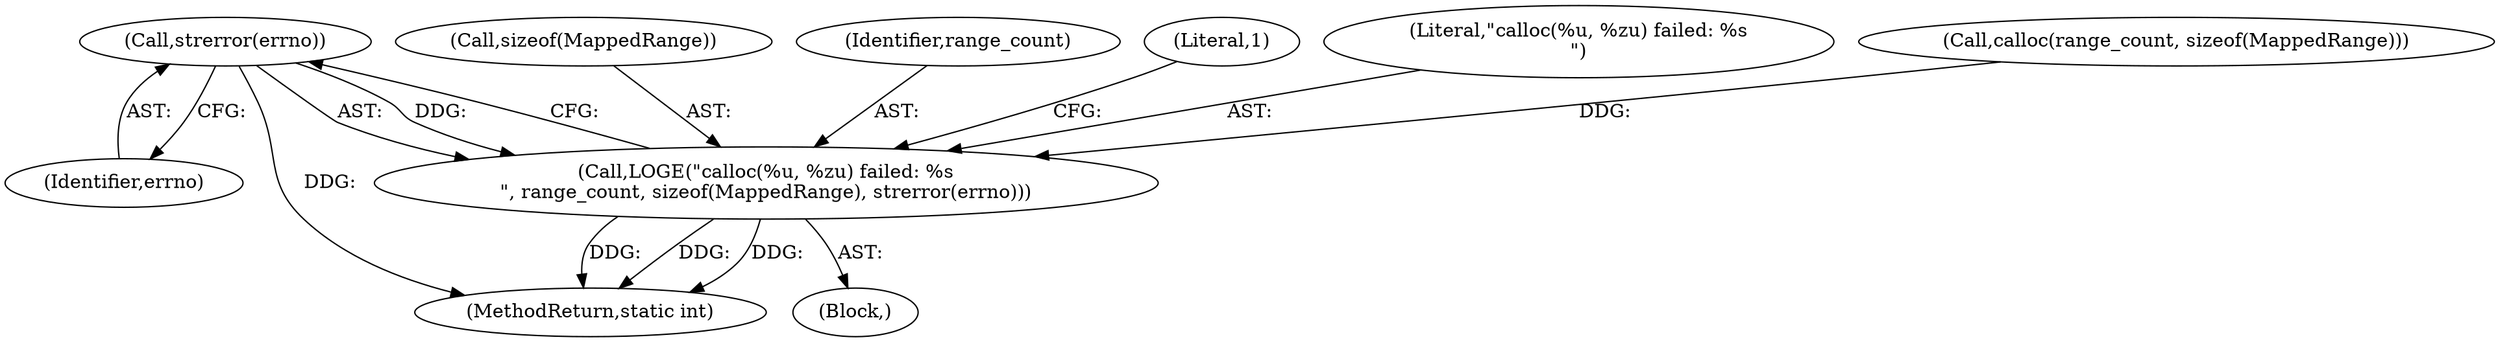 digraph "0_Android_28a566f7731b4cb76d2a9ba16d997ac5aeb07dad@API" {
"1000232" [label="(Call,strerror(errno))"];
"1000227" [label="(Call,LOGE(\"calloc(%u, %zu) failed: %s\n\", range_count, sizeof(MappedRange), strerror(errno)))"];
"1000230" [label="(Call,sizeof(MappedRange))"];
"1000226" [label="(Block,)"];
"1000229" [label="(Identifier,range_count)"];
"1000236" [label="(Literal,1)"];
"1000475" [label="(MethodReturn,static int)"];
"1000228" [label="(Literal,\"calloc(%u, %zu) failed: %s\n\")"];
"1000216" [label="(Call,calloc(range_count, sizeof(MappedRange)))"];
"1000232" [label="(Call,strerror(errno))"];
"1000233" [label="(Identifier,errno)"];
"1000227" [label="(Call,LOGE(\"calloc(%u, %zu) failed: %s\n\", range_count, sizeof(MappedRange), strerror(errno)))"];
"1000232" -> "1000227"  [label="AST: "];
"1000232" -> "1000233"  [label="CFG: "];
"1000233" -> "1000232"  [label="AST: "];
"1000227" -> "1000232"  [label="CFG: "];
"1000232" -> "1000475"  [label="DDG: "];
"1000232" -> "1000227"  [label="DDG: "];
"1000227" -> "1000226"  [label="AST: "];
"1000228" -> "1000227"  [label="AST: "];
"1000229" -> "1000227"  [label="AST: "];
"1000230" -> "1000227"  [label="AST: "];
"1000236" -> "1000227"  [label="CFG: "];
"1000227" -> "1000475"  [label="DDG: "];
"1000227" -> "1000475"  [label="DDG: "];
"1000227" -> "1000475"  [label="DDG: "];
"1000216" -> "1000227"  [label="DDG: "];
}
